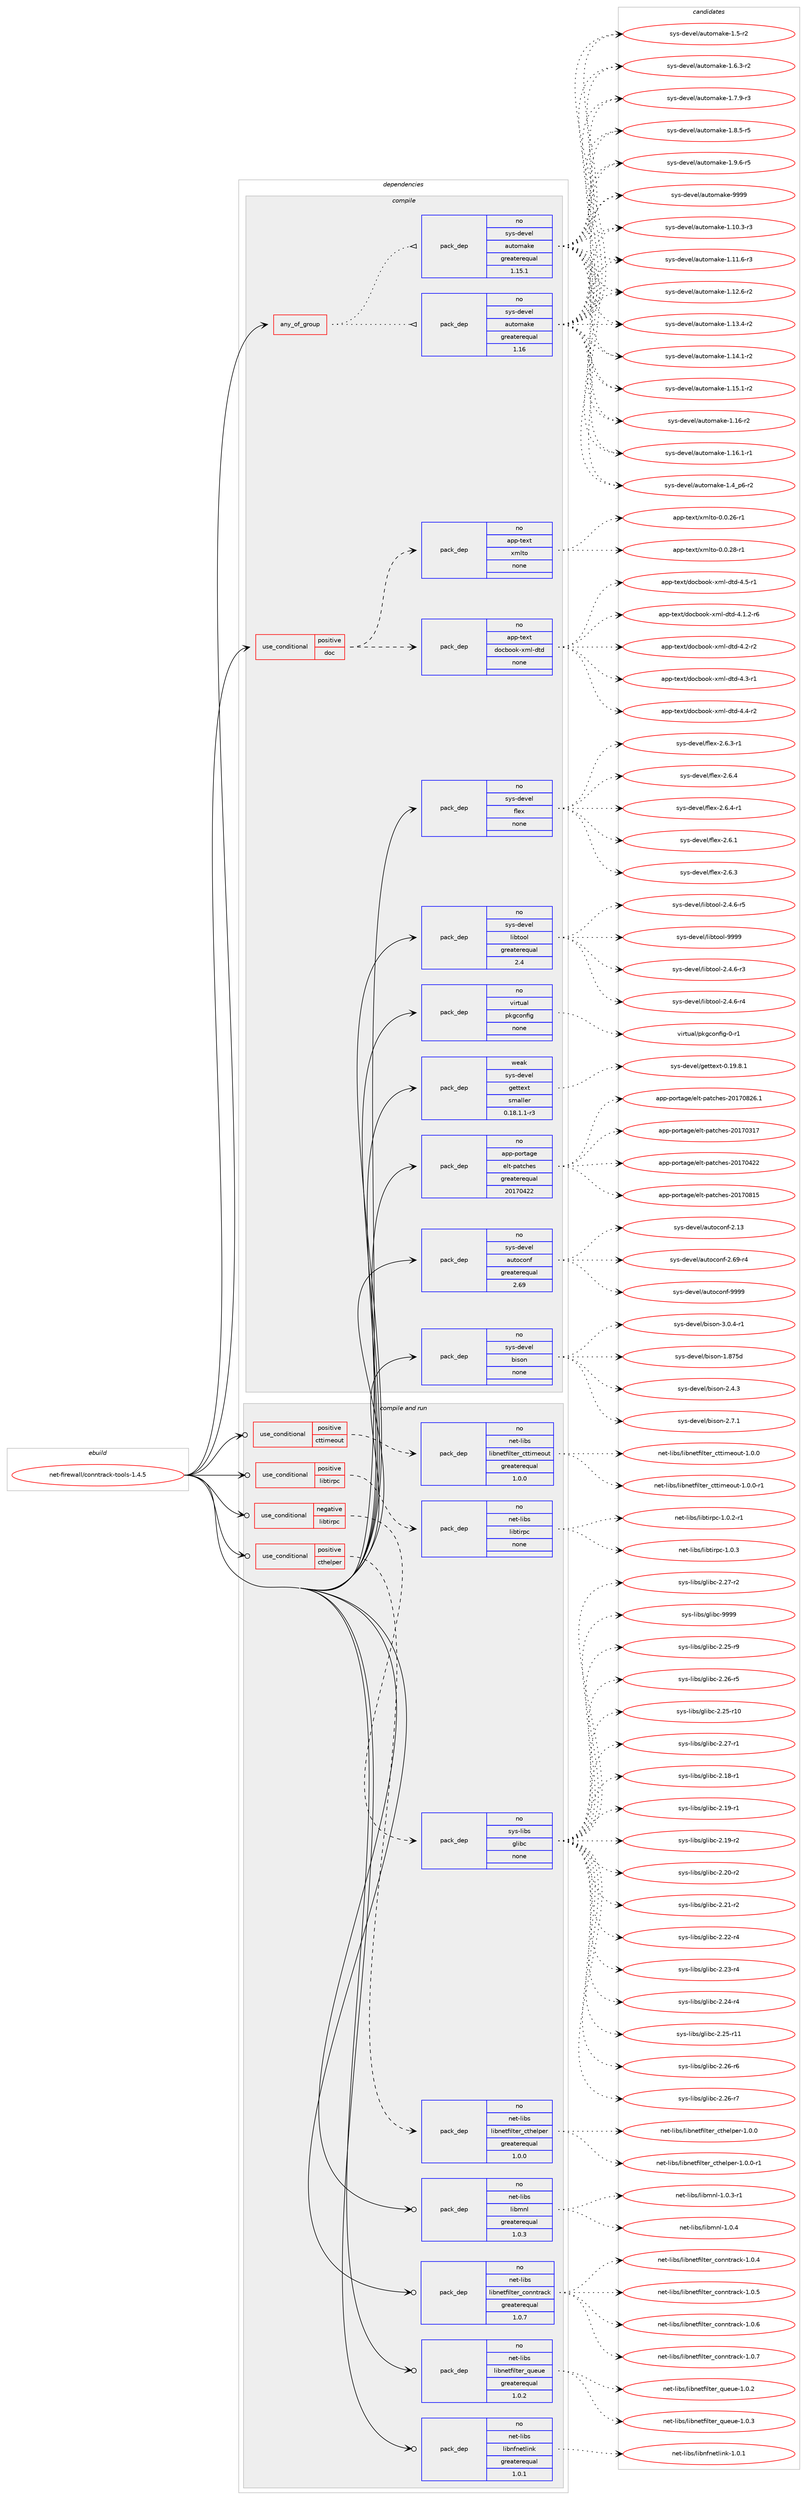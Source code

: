 digraph prolog {

# *************
# Graph options
# *************

newrank=true;
concentrate=true;
compound=true;
graph [rankdir=LR,fontname=Helvetica,fontsize=10,ranksep=1.5];#, ranksep=2.5, nodesep=0.2];
edge  [arrowhead=vee];
node  [fontname=Helvetica,fontsize=10];

# **********
# The ebuild
# **********

subgraph cluster_leftcol {
color=gray;
rank=same;
label=<<i>ebuild</i>>;
id [label="net-firewall/conntrack-tools-1.4.5", color=red, width=4, href="../net-firewall/conntrack-tools-1.4.5.svg"];
}

# ****************
# The dependencies
# ****************

subgraph cluster_midcol {
color=gray;
label=<<i>dependencies</i>>;
subgraph cluster_compile {
fillcolor="#eeeeee";
style=filled;
label=<<i>compile</i>>;
subgraph any26 {
dependency689 [label=<<TABLE BORDER="0" CELLBORDER="1" CELLSPACING="0" CELLPADDING="4"><TR><TD CELLPADDING="10">any_of_group</TD></TR></TABLE>>, shape=none, color=red];subgraph pack509 {
dependency690 [label=<<TABLE BORDER="0" CELLBORDER="1" CELLSPACING="0" CELLPADDING="4" WIDTH="220"><TR><TD ROWSPAN="6" CELLPADDING="30">pack_dep</TD></TR><TR><TD WIDTH="110">no</TD></TR><TR><TD>sys-devel</TD></TR><TR><TD>automake</TD></TR><TR><TD>greaterequal</TD></TR><TR><TD>1.16</TD></TR></TABLE>>, shape=none, color=blue];
}
dependency689:e -> dependency690:w [weight=20,style="dotted",arrowhead="oinv"];
subgraph pack510 {
dependency691 [label=<<TABLE BORDER="0" CELLBORDER="1" CELLSPACING="0" CELLPADDING="4" WIDTH="220"><TR><TD ROWSPAN="6" CELLPADDING="30">pack_dep</TD></TR><TR><TD WIDTH="110">no</TD></TR><TR><TD>sys-devel</TD></TR><TR><TD>automake</TD></TR><TR><TD>greaterequal</TD></TR><TR><TD>1.15.1</TD></TR></TABLE>>, shape=none, color=blue];
}
dependency689:e -> dependency691:w [weight=20,style="dotted",arrowhead="oinv"];
}
id:e -> dependency689:w [weight=20,style="solid",arrowhead="vee"];
subgraph cond155 {
dependency692 [label=<<TABLE BORDER="0" CELLBORDER="1" CELLSPACING="0" CELLPADDING="4"><TR><TD ROWSPAN="3" CELLPADDING="10">use_conditional</TD></TR><TR><TD>positive</TD></TR><TR><TD>doc</TD></TR></TABLE>>, shape=none, color=red];
subgraph pack511 {
dependency693 [label=<<TABLE BORDER="0" CELLBORDER="1" CELLSPACING="0" CELLPADDING="4" WIDTH="220"><TR><TD ROWSPAN="6" CELLPADDING="30">pack_dep</TD></TR><TR><TD WIDTH="110">no</TD></TR><TR><TD>app-text</TD></TR><TR><TD>docbook-xml-dtd</TD></TR><TR><TD>none</TD></TR><TR><TD></TD></TR></TABLE>>, shape=none, color=blue];
}
dependency692:e -> dependency693:w [weight=20,style="dashed",arrowhead="vee"];
subgraph pack512 {
dependency694 [label=<<TABLE BORDER="0" CELLBORDER="1" CELLSPACING="0" CELLPADDING="4" WIDTH="220"><TR><TD ROWSPAN="6" CELLPADDING="30">pack_dep</TD></TR><TR><TD WIDTH="110">no</TD></TR><TR><TD>app-text</TD></TR><TR><TD>xmlto</TD></TR><TR><TD>none</TD></TR><TR><TD></TD></TR></TABLE>>, shape=none, color=blue];
}
dependency692:e -> dependency694:w [weight=20,style="dashed",arrowhead="vee"];
}
id:e -> dependency692:w [weight=20,style="solid",arrowhead="vee"];
subgraph pack513 {
dependency695 [label=<<TABLE BORDER="0" CELLBORDER="1" CELLSPACING="0" CELLPADDING="4" WIDTH="220"><TR><TD ROWSPAN="6" CELLPADDING="30">pack_dep</TD></TR><TR><TD WIDTH="110">no</TD></TR><TR><TD>app-portage</TD></TR><TR><TD>elt-patches</TD></TR><TR><TD>greaterequal</TD></TR><TR><TD>20170422</TD></TR></TABLE>>, shape=none, color=blue];
}
id:e -> dependency695:w [weight=20,style="solid",arrowhead="vee"];
subgraph pack514 {
dependency696 [label=<<TABLE BORDER="0" CELLBORDER="1" CELLSPACING="0" CELLPADDING="4" WIDTH="220"><TR><TD ROWSPAN="6" CELLPADDING="30">pack_dep</TD></TR><TR><TD WIDTH="110">no</TD></TR><TR><TD>sys-devel</TD></TR><TR><TD>autoconf</TD></TR><TR><TD>greaterequal</TD></TR><TR><TD>2.69</TD></TR></TABLE>>, shape=none, color=blue];
}
id:e -> dependency696:w [weight=20,style="solid",arrowhead="vee"];
subgraph pack515 {
dependency697 [label=<<TABLE BORDER="0" CELLBORDER="1" CELLSPACING="0" CELLPADDING="4" WIDTH="220"><TR><TD ROWSPAN="6" CELLPADDING="30">pack_dep</TD></TR><TR><TD WIDTH="110">no</TD></TR><TR><TD>sys-devel</TD></TR><TR><TD>bison</TD></TR><TR><TD>none</TD></TR><TR><TD></TD></TR></TABLE>>, shape=none, color=blue];
}
id:e -> dependency697:w [weight=20,style="solid",arrowhead="vee"];
subgraph pack516 {
dependency698 [label=<<TABLE BORDER="0" CELLBORDER="1" CELLSPACING="0" CELLPADDING="4" WIDTH="220"><TR><TD ROWSPAN="6" CELLPADDING="30">pack_dep</TD></TR><TR><TD WIDTH="110">no</TD></TR><TR><TD>sys-devel</TD></TR><TR><TD>flex</TD></TR><TR><TD>none</TD></TR><TR><TD></TD></TR></TABLE>>, shape=none, color=blue];
}
id:e -> dependency698:w [weight=20,style="solid",arrowhead="vee"];
subgraph pack517 {
dependency699 [label=<<TABLE BORDER="0" CELLBORDER="1" CELLSPACING="0" CELLPADDING="4" WIDTH="220"><TR><TD ROWSPAN="6" CELLPADDING="30">pack_dep</TD></TR><TR><TD WIDTH="110">no</TD></TR><TR><TD>sys-devel</TD></TR><TR><TD>libtool</TD></TR><TR><TD>greaterequal</TD></TR><TR><TD>2.4</TD></TR></TABLE>>, shape=none, color=blue];
}
id:e -> dependency699:w [weight=20,style="solid",arrowhead="vee"];
subgraph pack518 {
dependency700 [label=<<TABLE BORDER="0" CELLBORDER="1" CELLSPACING="0" CELLPADDING="4" WIDTH="220"><TR><TD ROWSPAN="6" CELLPADDING="30">pack_dep</TD></TR><TR><TD WIDTH="110">no</TD></TR><TR><TD>virtual</TD></TR><TR><TD>pkgconfig</TD></TR><TR><TD>none</TD></TR><TR><TD></TD></TR></TABLE>>, shape=none, color=blue];
}
id:e -> dependency700:w [weight=20,style="solid",arrowhead="vee"];
subgraph pack519 {
dependency701 [label=<<TABLE BORDER="0" CELLBORDER="1" CELLSPACING="0" CELLPADDING="4" WIDTH="220"><TR><TD ROWSPAN="6" CELLPADDING="30">pack_dep</TD></TR><TR><TD WIDTH="110">weak</TD></TR><TR><TD>sys-devel</TD></TR><TR><TD>gettext</TD></TR><TR><TD>smaller</TD></TR><TR><TD>0.18.1.1-r3</TD></TR></TABLE>>, shape=none, color=blue];
}
id:e -> dependency701:w [weight=20,style="solid",arrowhead="vee"];
}
subgraph cluster_compileandrun {
fillcolor="#eeeeee";
style=filled;
label=<<i>compile and run</i>>;
subgraph cond156 {
dependency702 [label=<<TABLE BORDER="0" CELLBORDER="1" CELLSPACING="0" CELLPADDING="4"><TR><TD ROWSPAN="3" CELLPADDING="10">use_conditional</TD></TR><TR><TD>negative</TD></TR><TR><TD>libtirpc</TD></TR></TABLE>>, shape=none, color=red];
subgraph pack520 {
dependency703 [label=<<TABLE BORDER="0" CELLBORDER="1" CELLSPACING="0" CELLPADDING="4" WIDTH="220"><TR><TD ROWSPAN="6" CELLPADDING="30">pack_dep</TD></TR><TR><TD WIDTH="110">no</TD></TR><TR><TD>sys-libs</TD></TR><TR><TD>glibc</TD></TR><TR><TD>none</TD></TR><TR><TD></TD></TR></TABLE>>, shape=none, color=blue];
}
dependency702:e -> dependency703:w [weight=20,style="dashed",arrowhead="vee"];
}
id:e -> dependency702:w [weight=20,style="solid",arrowhead="odotvee"];
subgraph cond157 {
dependency704 [label=<<TABLE BORDER="0" CELLBORDER="1" CELLSPACING="0" CELLPADDING="4"><TR><TD ROWSPAN="3" CELLPADDING="10">use_conditional</TD></TR><TR><TD>positive</TD></TR><TR><TD>cthelper</TD></TR></TABLE>>, shape=none, color=red];
subgraph pack521 {
dependency705 [label=<<TABLE BORDER="0" CELLBORDER="1" CELLSPACING="0" CELLPADDING="4" WIDTH="220"><TR><TD ROWSPAN="6" CELLPADDING="30">pack_dep</TD></TR><TR><TD WIDTH="110">no</TD></TR><TR><TD>net-libs</TD></TR><TR><TD>libnetfilter_cthelper</TD></TR><TR><TD>greaterequal</TD></TR><TR><TD>1.0.0</TD></TR></TABLE>>, shape=none, color=blue];
}
dependency704:e -> dependency705:w [weight=20,style="dashed",arrowhead="vee"];
}
id:e -> dependency704:w [weight=20,style="solid",arrowhead="odotvee"];
subgraph cond158 {
dependency706 [label=<<TABLE BORDER="0" CELLBORDER="1" CELLSPACING="0" CELLPADDING="4"><TR><TD ROWSPAN="3" CELLPADDING="10">use_conditional</TD></TR><TR><TD>positive</TD></TR><TR><TD>cttimeout</TD></TR></TABLE>>, shape=none, color=red];
subgraph pack522 {
dependency707 [label=<<TABLE BORDER="0" CELLBORDER="1" CELLSPACING="0" CELLPADDING="4" WIDTH="220"><TR><TD ROWSPAN="6" CELLPADDING="30">pack_dep</TD></TR><TR><TD WIDTH="110">no</TD></TR><TR><TD>net-libs</TD></TR><TR><TD>libnetfilter_cttimeout</TD></TR><TR><TD>greaterequal</TD></TR><TR><TD>1.0.0</TD></TR></TABLE>>, shape=none, color=blue];
}
dependency706:e -> dependency707:w [weight=20,style="dashed",arrowhead="vee"];
}
id:e -> dependency706:w [weight=20,style="solid",arrowhead="odotvee"];
subgraph cond159 {
dependency708 [label=<<TABLE BORDER="0" CELLBORDER="1" CELLSPACING="0" CELLPADDING="4"><TR><TD ROWSPAN="3" CELLPADDING="10">use_conditional</TD></TR><TR><TD>positive</TD></TR><TR><TD>libtirpc</TD></TR></TABLE>>, shape=none, color=red];
subgraph pack523 {
dependency709 [label=<<TABLE BORDER="0" CELLBORDER="1" CELLSPACING="0" CELLPADDING="4" WIDTH="220"><TR><TD ROWSPAN="6" CELLPADDING="30">pack_dep</TD></TR><TR><TD WIDTH="110">no</TD></TR><TR><TD>net-libs</TD></TR><TR><TD>libtirpc</TD></TR><TR><TD>none</TD></TR><TR><TD></TD></TR></TABLE>>, shape=none, color=blue];
}
dependency708:e -> dependency709:w [weight=20,style="dashed",arrowhead="vee"];
}
id:e -> dependency708:w [weight=20,style="solid",arrowhead="odotvee"];
subgraph pack524 {
dependency710 [label=<<TABLE BORDER="0" CELLBORDER="1" CELLSPACING="0" CELLPADDING="4" WIDTH="220"><TR><TD ROWSPAN="6" CELLPADDING="30">pack_dep</TD></TR><TR><TD WIDTH="110">no</TD></TR><TR><TD>net-libs</TD></TR><TR><TD>libmnl</TD></TR><TR><TD>greaterequal</TD></TR><TR><TD>1.0.3</TD></TR></TABLE>>, shape=none, color=blue];
}
id:e -> dependency710:w [weight=20,style="solid",arrowhead="odotvee"];
subgraph pack525 {
dependency711 [label=<<TABLE BORDER="0" CELLBORDER="1" CELLSPACING="0" CELLPADDING="4" WIDTH="220"><TR><TD ROWSPAN="6" CELLPADDING="30">pack_dep</TD></TR><TR><TD WIDTH="110">no</TD></TR><TR><TD>net-libs</TD></TR><TR><TD>libnetfilter_conntrack</TD></TR><TR><TD>greaterequal</TD></TR><TR><TD>1.0.7</TD></TR></TABLE>>, shape=none, color=blue];
}
id:e -> dependency711:w [weight=20,style="solid",arrowhead="odotvee"];
subgraph pack526 {
dependency712 [label=<<TABLE BORDER="0" CELLBORDER="1" CELLSPACING="0" CELLPADDING="4" WIDTH="220"><TR><TD ROWSPAN="6" CELLPADDING="30">pack_dep</TD></TR><TR><TD WIDTH="110">no</TD></TR><TR><TD>net-libs</TD></TR><TR><TD>libnetfilter_queue</TD></TR><TR><TD>greaterequal</TD></TR><TR><TD>1.0.2</TD></TR></TABLE>>, shape=none, color=blue];
}
id:e -> dependency712:w [weight=20,style="solid",arrowhead="odotvee"];
subgraph pack527 {
dependency713 [label=<<TABLE BORDER="0" CELLBORDER="1" CELLSPACING="0" CELLPADDING="4" WIDTH="220"><TR><TD ROWSPAN="6" CELLPADDING="30">pack_dep</TD></TR><TR><TD WIDTH="110">no</TD></TR><TR><TD>net-libs</TD></TR><TR><TD>libnfnetlink</TD></TR><TR><TD>greaterequal</TD></TR><TR><TD>1.0.1</TD></TR></TABLE>>, shape=none, color=blue];
}
id:e -> dependency713:w [weight=20,style="solid",arrowhead="odotvee"];
}
subgraph cluster_run {
fillcolor="#eeeeee";
style=filled;
label=<<i>run</i>>;
}
}

# **************
# The candidates
# **************

subgraph cluster_choices {
rank=same;
color=gray;
label=<<i>candidates</i>>;

subgraph choice509 {
color=black;
nodesep=1;
choice11512111545100101118101108479711711611110997107101454946494846514511451 [label="sys-devel/automake-1.10.3-r3", color=red, width=4,href="../sys-devel/automake-1.10.3-r3.svg"];
choice11512111545100101118101108479711711611110997107101454946494946544511451 [label="sys-devel/automake-1.11.6-r3", color=red, width=4,href="../sys-devel/automake-1.11.6-r3.svg"];
choice11512111545100101118101108479711711611110997107101454946495046544511450 [label="sys-devel/automake-1.12.6-r2", color=red, width=4,href="../sys-devel/automake-1.12.6-r2.svg"];
choice11512111545100101118101108479711711611110997107101454946495146524511450 [label="sys-devel/automake-1.13.4-r2", color=red, width=4,href="../sys-devel/automake-1.13.4-r2.svg"];
choice11512111545100101118101108479711711611110997107101454946495246494511450 [label="sys-devel/automake-1.14.1-r2", color=red, width=4,href="../sys-devel/automake-1.14.1-r2.svg"];
choice11512111545100101118101108479711711611110997107101454946495346494511450 [label="sys-devel/automake-1.15.1-r2", color=red, width=4,href="../sys-devel/automake-1.15.1-r2.svg"];
choice1151211154510010111810110847971171161111099710710145494649544511450 [label="sys-devel/automake-1.16-r2", color=red, width=4,href="../sys-devel/automake-1.16-r2.svg"];
choice11512111545100101118101108479711711611110997107101454946495446494511449 [label="sys-devel/automake-1.16.1-r1", color=red, width=4,href="../sys-devel/automake-1.16.1-r1.svg"];
choice115121115451001011181011084797117116111109971071014549465295112544511450 [label="sys-devel/automake-1.4_p6-r2", color=red, width=4,href="../sys-devel/automake-1.4_p6-r2.svg"];
choice11512111545100101118101108479711711611110997107101454946534511450 [label="sys-devel/automake-1.5-r2", color=red, width=4,href="../sys-devel/automake-1.5-r2.svg"];
choice115121115451001011181011084797117116111109971071014549465446514511450 [label="sys-devel/automake-1.6.3-r2", color=red, width=4,href="../sys-devel/automake-1.6.3-r2.svg"];
choice115121115451001011181011084797117116111109971071014549465546574511451 [label="sys-devel/automake-1.7.9-r3", color=red, width=4,href="../sys-devel/automake-1.7.9-r3.svg"];
choice115121115451001011181011084797117116111109971071014549465646534511453 [label="sys-devel/automake-1.8.5-r5", color=red, width=4,href="../sys-devel/automake-1.8.5-r5.svg"];
choice115121115451001011181011084797117116111109971071014549465746544511453 [label="sys-devel/automake-1.9.6-r5", color=red, width=4,href="../sys-devel/automake-1.9.6-r5.svg"];
choice115121115451001011181011084797117116111109971071014557575757 [label="sys-devel/automake-9999", color=red, width=4,href="../sys-devel/automake-9999.svg"];
dependency690:e -> choice11512111545100101118101108479711711611110997107101454946494846514511451:w [style=dotted,weight="100"];
dependency690:e -> choice11512111545100101118101108479711711611110997107101454946494946544511451:w [style=dotted,weight="100"];
dependency690:e -> choice11512111545100101118101108479711711611110997107101454946495046544511450:w [style=dotted,weight="100"];
dependency690:e -> choice11512111545100101118101108479711711611110997107101454946495146524511450:w [style=dotted,weight="100"];
dependency690:e -> choice11512111545100101118101108479711711611110997107101454946495246494511450:w [style=dotted,weight="100"];
dependency690:e -> choice11512111545100101118101108479711711611110997107101454946495346494511450:w [style=dotted,weight="100"];
dependency690:e -> choice1151211154510010111810110847971171161111099710710145494649544511450:w [style=dotted,weight="100"];
dependency690:e -> choice11512111545100101118101108479711711611110997107101454946495446494511449:w [style=dotted,weight="100"];
dependency690:e -> choice115121115451001011181011084797117116111109971071014549465295112544511450:w [style=dotted,weight="100"];
dependency690:e -> choice11512111545100101118101108479711711611110997107101454946534511450:w [style=dotted,weight="100"];
dependency690:e -> choice115121115451001011181011084797117116111109971071014549465446514511450:w [style=dotted,weight="100"];
dependency690:e -> choice115121115451001011181011084797117116111109971071014549465546574511451:w [style=dotted,weight="100"];
dependency690:e -> choice115121115451001011181011084797117116111109971071014549465646534511453:w [style=dotted,weight="100"];
dependency690:e -> choice115121115451001011181011084797117116111109971071014549465746544511453:w [style=dotted,weight="100"];
dependency690:e -> choice115121115451001011181011084797117116111109971071014557575757:w [style=dotted,weight="100"];
}
subgraph choice510 {
color=black;
nodesep=1;
choice11512111545100101118101108479711711611110997107101454946494846514511451 [label="sys-devel/automake-1.10.3-r3", color=red, width=4,href="../sys-devel/automake-1.10.3-r3.svg"];
choice11512111545100101118101108479711711611110997107101454946494946544511451 [label="sys-devel/automake-1.11.6-r3", color=red, width=4,href="../sys-devel/automake-1.11.6-r3.svg"];
choice11512111545100101118101108479711711611110997107101454946495046544511450 [label="sys-devel/automake-1.12.6-r2", color=red, width=4,href="../sys-devel/automake-1.12.6-r2.svg"];
choice11512111545100101118101108479711711611110997107101454946495146524511450 [label="sys-devel/automake-1.13.4-r2", color=red, width=4,href="../sys-devel/automake-1.13.4-r2.svg"];
choice11512111545100101118101108479711711611110997107101454946495246494511450 [label="sys-devel/automake-1.14.1-r2", color=red, width=4,href="../sys-devel/automake-1.14.1-r2.svg"];
choice11512111545100101118101108479711711611110997107101454946495346494511450 [label="sys-devel/automake-1.15.1-r2", color=red, width=4,href="../sys-devel/automake-1.15.1-r2.svg"];
choice1151211154510010111810110847971171161111099710710145494649544511450 [label="sys-devel/automake-1.16-r2", color=red, width=4,href="../sys-devel/automake-1.16-r2.svg"];
choice11512111545100101118101108479711711611110997107101454946495446494511449 [label="sys-devel/automake-1.16.1-r1", color=red, width=4,href="../sys-devel/automake-1.16.1-r1.svg"];
choice115121115451001011181011084797117116111109971071014549465295112544511450 [label="sys-devel/automake-1.4_p6-r2", color=red, width=4,href="../sys-devel/automake-1.4_p6-r2.svg"];
choice11512111545100101118101108479711711611110997107101454946534511450 [label="sys-devel/automake-1.5-r2", color=red, width=4,href="../sys-devel/automake-1.5-r2.svg"];
choice115121115451001011181011084797117116111109971071014549465446514511450 [label="sys-devel/automake-1.6.3-r2", color=red, width=4,href="../sys-devel/automake-1.6.3-r2.svg"];
choice115121115451001011181011084797117116111109971071014549465546574511451 [label="sys-devel/automake-1.7.9-r3", color=red, width=4,href="../sys-devel/automake-1.7.9-r3.svg"];
choice115121115451001011181011084797117116111109971071014549465646534511453 [label="sys-devel/automake-1.8.5-r5", color=red, width=4,href="../sys-devel/automake-1.8.5-r5.svg"];
choice115121115451001011181011084797117116111109971071014549465746544511453 [label="sys-devel/automake-1.9.6-r5", color=red, width=4,href="../sys-devel/automake-1.9.6-r5.svg"];
choice115121115451001011181011084797117116111109971071014557575757 [label="sys-devel/automake-9999", color=red, width=4,href="../sys-devel/automake-9999.svg"];
dependency691:e -> choice11512111545100101118101108479711711611110997107101454946494846514511451:w [style=dotted,weight="100"];
dependency691:e -> choice11512111545100101118101108479711711611110997107101454946494946544511451:w [style=dotted,weight="100"];
dependency691:e -> choice11512111545100101118101108479711711611110997107101454946495046544511450:w [style=dotted,weight="100"];
dependency691:e -> choice11512111545100101118101108479711711611110997107101454946495146524511450:w [style=dotted,weight="100"];
dependency691:e -> choice11512111545100101118101108479711711611110997107101454946495246494511450:w [style=dotted,weight="100"];
dependency691:e -> choice11512111545100101118101108479711711611110997107101454946495346494511450:w [style=dotted,weight="100"];
dependency691:e -> choice1151211154510010111810110847971171161111099710710145494649544511450:w [style=dotted,weight="100"];
dependency691:e -> choice11512111545100101118101108479711711611110997107101454946495446494511449:w [style=dotted,weight="100"];
dependency691:e -> choice115121115451001011181011084797117116111109971071014549465295112544511450:w [style=dotted,weight="100"];
dependency691:e -> choice11512111545100101118101108479711711611110997107101454946534511450:w [style=dotted,weight="100"];
dependency691:e -> choice115121115451001011181011084797117116111109971071014549465446514511450:w [style=dotted,weight="100"];
dependency691:e -> choice115121115451001011181011084797117116111109971071014549465546574511451:w [style=dotted,weight="100"];
dependency691:e -> choice115121115451001011181011084797117116111109971071014549465646534511453:w [style=dotted,weight="100"];
dependency691:e -> choice115121115451001011181011084797117116111109971071014549465746544511453:w [style=dotted,weight="100"];
dependency691:e -> choice115121115451001011181011084797117116111109971071014557575757:w [style=dotted,weight="100"];
}
subgraph choice511 {
color=black;
nodesep=1;
choice971121124511610112011647100111999811111110745120109108451001161004552464946504511454 [label="app-text/docbook-xml-dtd-4.1.2-r6", color=red, width=4,href="../app-text/docbook-xml-dtd-4.1.2-r6.svg"];
choice97112112451161011201164710011199981111111074512010910845100116100455246504511450 [label="app-text/docbook-xml-dtd-4.2-r2", color=red, width=4,href="../app-text/docbook-xml-dtd-4.2-r2.svg"];
choice97112112451161011201164710011199981111111074512010910845100116100455246514511449 [label="app-text/docbook-xml-dtd-4.3-r1", color=red, width=4,href="../app-text/docbook-xml-dtd-4.3-r1.svg"];
choice97112112451161011201164710011199981111111074512010910845100116100455246524511450 [label="app-text/docbook-xml-dtd-4.4-r2", color=red, width=4,href="../app-text/docbook-xml-dtd-4.4-r2.svg"];
choice97112112451161011201164710011199981111111074512010910845100116100455246534511449 [label="app-text/docbook-xml-dtd-4.5-r1", color=red, width=4,href="../app-text/docbook-xml-dtd-4.5-r1.svg"];
dependency693:e -> choice971121124511610112011647100111999811111110745120109108451001161004552464946504511454:w [style=dotted,weight="100"];
dependency693:e -> choice97112112451161011201164710011199981111111074512010910845100116100455246504511450:w [style=dotted,weight="100"];
dependency693:e -> choice97112112451161011201164710011199981111111074512010910845100116100455246514511449:w [style=dotted,weight="100"];
dependency693:e -> choice97112112451161011201164710011199981111111074512010910845100116100455246524511450:w [style=dotted,weight="100"];
dependency693:e -> choice97112112451161011201164710011199981111111074512010910845100116100455246534511449:w [style=dotted,weight="100"];
}
subgraph choice512 {
color=black;
nodesep=1;
choice971121124511610112011647120109108116111454846484650544511449 [label="app-text/xmlto-0.0.26-r1", color=red, width=4,href="../app-text/xmlto-0.0.26-r1.svg"];
choice971121124511610112011647120109108116111454846484650564511449 [label="app-text/xmlto-0.0.28-r1", color=red, width=4,href="../app-text/xmlto-0.0.28-r1.svg"];
dependency694:e -> choice971121124511610112011647120109108116111454846484650544511449:w [style=dotted,weight="100"];
dependency694:e -> choice971121124511610112011647120109108116111454846484650564511449:w [style=dotted,weight="100"];
}
subgraph choice513 {
color=black;
nodesep=1;
choice97112112451121111141169710310147101108116451129711699104101115455048495548514955 [label="app-portage/elt-patches-20170317", color=red, width=4,href="../app-portage/elt-patches-20170317.svg"];
choice97112112451121111141169710310147101108116451129711699104101115455048495548525050 [label="app-portage/elt-patches-20170422", color=red, width=4,href="../app-portage/elt-patches-20170422.svg"];
choice97112112451121111141169710310147101108116451129711699104101115455048495548564953 [label="app-portage/elt-patches-20170815", color=red, width=4,href="../app-portage/elt-patches-20170815.svg"];
choice971121124511211111411697103101471011081164511297116991041011154550484955485650544649 [label="app-portage/elt-patches-20170826.1", color=red, width=4,href="../app-portage/elt-patches-20170826.1.svg"];
dependency695:e -> choice97112112451121111141169710310147101108116451129711699104101115455048495548514955:w [style=dotted,weight="100"];
dependency695:e -> choice97112112451121111141169710310147101108116451129711699104101115455048495548525050:w [style=dotted,weight="100"];
dependency695:e -> choice97112112451121111141169710310147101108116451129711699104101115455048495548564953:w [style=dotted,weight="100"];
dependency695:e -> choice971121124511211111411697103101471011081164511297116991041011154550484955485650544649:w [style=dotted,weight="100"];
}
subgraph choice514 {
color=black;
nodesep=1;
choice115121115451001011181011084797117116111991111101024550464951 [label="sys-devel/autoconf-2.13", color=red, width=4,href="../sys-devel/autoconf-2.13.svg"];
choice1151211154510010111810110847971171161119911111010245504654574511452 [label="sys-devel/autoconf-2.69-r4", color=red, width=4,href="../sys-devel/autoconf-2.69-r4.svg"];
choice115121115451001011181011084797117116111991111101024557575757 [label="sys-devel/autoconf-9999", color=red, width=4,href="../sys-devel/autoconf-9999.svg"];
dependency696:e -> choice115121115451001011181011084797117116111991111101024550464951:w [style=dotted,weight="100"];
dependency696:e -> choice1151211154510010111810110847971171161119911111010245504654574511452:w [style=dotted,weight="100"];
dependency696:e -> choice115121115451001011181011084797117116111991111101024557575757:w [style=dotted,weight="100"];
}
subgraph choice515 {
color=black;
nodesep=1;
choice115121115451001011181011084798105115111110454946565553100 [label="sys-devel/bison-1.875d", color=red, width=4,href="../sys-devel/bison-1.875d.svg"];
choice115121115451001011181011084798105115111110455046524651 [label="sys-devel/bison-2.4.3", color=red, width=4,href="../sys-devel/bison-2.4.3.svg"];
choice115121115451001011181011084798105115111110455046554649 [label="sys-devel/bison-2.7.1", color=red, width=4,href="../sys-devel/bison-2.7.1.svg"];
choice1151211154510010111810110847981051151111104551464846524511449 [label="sys-devel/bison-3.0.4-r1", color=red, width=4,href="../sys-devel/bison-3.0.4-r1.svg"];
dependency697:e -> choice115121115451001011181011084798105115111110454946565553100:w [style=dotted,weight="100"];
dependency697:e -> choice115121115451001011181011084798105115111110455046524651:w [style=dotted,weight="100"];
dependency697:e -> choice115121115451001011181011084798105115111110455046554649:w [style=dotted,weight="100"];
dependency697:e -> choice1151211154510010111810110847981051151111104551464846524511449:w [style=dotted,weight="100"];
}
subgraph choice516 {
color=black;
nodesep=1;
choice1151211154510010111810110847102108101120455046544649 [label="sys-devel/flex-2.6.1", color=red, width=4,href="../sys-devel/flex-2.6.1.svg"];
choice1151211154510010111810110847102108101120455046544651 [label="sys-devel/flex-2.6.3", color=red, width=4,href="../sys-devel/flex-2.6.3.svg"];
choice11512111545100101118101108471021081011204550465446514511449 [label="sys-devel/flex-2.6.3-r1", color=red, width=4,href="../sys-devel/flex-2.6.3-r1.svg"];
choice1151211154510010111810110847102108101120455046544652 [label="sys-devel/flex-2.6.4", color=red, width=4,href="../sys-devel/flex-2.6.4.svg"];
choice11512111545100101118101108471021081011204550465446524511449 [label="sys-devel/flex-2.6.4-r1", color=red, width=4,href="../sys-devel/flex-2.6.4-r1.svg"];
dependency698:e -> choice1151211154510010111810110847102108101120455046544649:w [style=dotted,weight="100"];
dependency698:e -> choice1151211154510010111810110847102108101120455046544651:w [style=dotted,weight="100"];
dependency698:e -> choice11512111545100101118101108471021081011204550465446514511449:w [style=dotted,weight="100"];
dependency698:e -> choice1151211154510010111810110847102108101120455046544652:w [style=dotted,weight="100"];
dependency698:e -> choice11512111545100101118101108471021081011204550465446524511449:w [style=dotted,weight="100"];
}
subgraph choice517 {
color=black;
nodesep=1;
choice1151211154510010111810110847108105981161111111084550465246544511451 [label="sys-devel/libtool-2.4.6-r3", color=red, width=4,href="../sys-devel/libtool-2.4.6-r3.svg"];
choice1151211154510010111810110847108105981161111111084550465246544511452 [label="sys-devel/libtool-2.4.6-r4", color=red, width=4,href="../sys-devel/libtool-2.4.6-r4.svg"];
choice1151211154510010111810110847108105981161111111084550465246544511453 [label="sys-devel/libtool-2.4.6-r5", color=red, width=4,href="../sys-devel/libtool-2.4.6-r5.svg"];
choice1151211154510010111810110847108105981161111111084557575757 [label="sys-devel/libtool-9999", color=red, width=4,href="../sys-devel/libtool-9999.svg"];
dependency699:e -> choice1151211154510010111810110847108105981161111111084550465246544511451:w [style=dotted,weight="100"];
dependency699:e -> choice1151211154510010111810110847108105981161111111084550465246544511452:w [style=dotted,weight="100"];
dependency699:e -> choice1151211154510010111810110847108105981161111111084550465246544511453:w [style=dotted,weight="100"];
dependency699:e -> choice1151211154510010111810110847108105981161111111084557575757:w [style=dotted,weight="100"];
}
subgraph choice518 {
color=black;
nodesep=1;
choice11810511411611797108471121071039911111010210510345484511449 [label="virtual/pkgconfig-0-r1", color=red, width=4,href="../virtual/pkgconfig-0-r1.svg"];
dependency700:e -> choice11810511411611797108471121071039911111010210510345484511449:w [style=dotted,weight="100"];
}
subgraph choice519 {
color=black;
nodesep=1;
choice1151211154510010111810110847103101116116101120116454846495746564649 [label="sys-devel/gettext-0.19.8.1", color=red, width=4,href="../sys-devel/gettext-0.19.8.1.svg"];
dependency701:e -> choice1151211154510010111810110847103101116116101120116454846495746564649:w [style=dotted,weight="100"];
}
subgraph choice520 {
color=black;
nodesep=1;
choice115121115451081059811547103108105989945504650534511457 [label="sys-libs/glibc-2.25-r9", color=red, width=4,href="../sys-libs/glibc-2.25-r9.svg"];
choice115121115451081059811547103108105989945504650544511453 [label="sys-libs/glibc-2.26-r5", color=red, width=4,href="../sys-libs/glibc-2.26-r5.svg"];
choice11512111545108105981154710310810598994550465053451144948 [label="sys-libs/glibc-2.25-r10", color=red, width=4,href="../sys-libs/glibc-2.25-r10.svg"];
choice115121115451081059811547103108105989945504650554511449 [label="sys-libs/glibc-2.27-r1", color=red, width=4,href="../sys-libs/glibc-2.27-r1.svg"];
choice115121115451081059811547103108105989945504649564511449 [label="sys-libs/glibc-2.18-r1", color=red, width=4,href="../sys-libs/glibc-2.18-r1.svg"];
choice115121115451081059811547103108105989945504649574511449 [label="sys-libs/glibc-2.19-r1", color=red, width=4,href="../sys-libs/glibc-2.19-r1.svg"];
choice115121115451081059811547103108105989945504649574511450 [label="sys-libs/glibc-2.19-r2", color=red, width=4,href="../sys-libs/glibc-2.19-r2.svg"];
choice115121115451081059811547103108105989945504650484511450 [label="sys-libs/glibc-2.20-r2", color=red, width=4,href="../sys-libs/glibc-2.20-r2.svg"];
choice115121115451081059811547103108105989945504650494511450 [label="sys-libs/glibc-2.21-r2", color=red, width=4,href="../sys-libs/glibc-2.21-r2.svg"];
choice115121115451081059811547103108105989945504650504511452 [label="sys-libs/glibc-2.22-r4", color=red, width=4,href="../sys-libs/glibc-2.22-r4.svg"];
choice115121115451081059811547103108105989945504650514511452 [label="sys-libs/glibc-2.23-r4", color=red, width=4,href="../sys-libs/glibc-2.23-r4.svg"];
choice115121115451081059811547103108105989945504650524511452 [label="sys-libs/glibc-2.24-r4", color=red, width=4,href="../sys-libs/glibc-2.24-r4.svg"];
choice11512111545108105981154710310810598994550465053451144949 [label="sys-libs/glibc-2.25-r11", color=red, width=4,href="../sys-libs/glibc-2.25-r11.svg"];
choice115121115451081059811547103108105989945504650544511454 [label="sys-libs/glibc-2.26-r6", color=red, width=4,href="../sys-libs/glibc-2.26-r6.svg"];
choice115121115451081059811547103108105989945504650544511455 [label="sys-libs/glibc-2.26-r7", color=red, width=4,href="../sys-libs/glibc-2.26-r7.svg"];
choice115121115451081059811547103108105989945504650554511450 [label="sys-libs/glibc-2.27-r2", color=red, width=4,href="../sys-libs/glibc-2.27-r2.svg"];
choice11512111545108105981154710310810598994557575757 [label="sys-libs/glibc-9999", color=red, width=4,href="../sys-libs/glibc-9999.svg"];
dependency703:e -> choice115121115451081059811547103108105989945504650534511457:w [style=dotted,weight="100"];
dependency703:e -> choice115121115451081059811547103108105989945504650544511453:w [style=dotted,weight="100"];
dependency703:e -> choice11512111545108105981154710310810598994550465053451144948:w [style=dotted,weight="100"];
dependency703:e -> choice115121115451081059811547103108105989945504650554511449:w [style=dotted,weight="100"];
dependency703:e -> choice115121115451081059811547103108105989945504649564511449:w [style=dotted,weight="100"];
dependency703:e -> choice115121115451081059811547103108105989945504649574511449:w [style=dotted,weight="100"];
dependency703:e -> choice115121115451081059811547103108105989945504649574511450:w [style=dotted,weight="100"];
dependency703:e -> choice115121115451081059811547103108105989945504650484511450:w [style=dotted,weight="100"];
dependency703:e -> choice115121115451081059811547103108105989945504650494511450:w [style=dotted,weight="100"];
dependency703:e -> choice115121115451081059811547103108105989945504650504511452:w [style=dotted,weight="100"];
dependency703:e -> choice115121115451081059811547103108105989945504650514511452:w [style=dotted,weight="100"];
dependency703:e -> choice115121115451081059811547103108105989945504650524511452:w [style=dotted,weight="100"];
dependency703:e -> choice11512111545108105981154710310810598994550465053451144949:w [style=dotted,weight="100"];
dependency703:e -> choice115121115451081059811547103108105989945504650544511454:w [style=dotted,weight="100"];
dependency703:e -> choice115121115451081059811547103108105989945504650544511455:w [style=dotted,weight="100"];
dependency703:e -> choice115121115451081059811547103108105989945504650554511450:w [style=dotted,weight="100"];
dependency703:e -> choice11512111545108105981154710310810598994557575757:w [style=dotted,weight="100"];
}
subgraph choice521 {
color=black;
nodesep=1;
choice110101116451081059811547108105981101011161021051081161011149599116104101108112101114454946484648 [label="net-libs/libnetfilter_cthelper-1.0.0", color=red, width=4,href="../net-libs/libnetfilter_cthelper-1.0.0.svg"];
choice1101011164510810598115471081059811010111610210510811610111495991161041011081121011144549464846484511449 [label="net-libs/libnetfilter_cthelper-1.0.0-r1", color=red, width=4,href="../net-libs/libnetfilter_cthelper-1.0.0-r1.svg"];
dependency705:e -> choice110101116451081059811547108105981101011161021051081161011149599116104101108112101114454946484648:w [style=dotted,weight="100"];
dependency705:e -> choice1101011164510810598115471081059811010111610210510811610111495991161041011081121011144549464846484511449:w [style=dotted,weight="100"];
}
subgraph choice522 {
color=black;
nodesep=1;
choice110101116451081059811547108105981101011161021051081161011149599116116105109101111117116454946484648 [label="net-libs/libnetfilter_cttimeout-1.0.0", color=red, width=4,href="../net-libs/libnetfilter_cttimeout-1.0.0.svg"];
choice1101011164510810598115471081059811010111610210510811610111495991161161051091011111171164549464846484511449 [label="net-libs/libnetfilter_cttimeout-1.0.0-r1", color=red, width=4,href="../net-libs/libnetfilter_cttimeout-1.0.0-r1.svg"];
dependency707:e -> choice110101116451081059811547108105981101011161021051081161011149599116116105109101111117116454946484648:w [style=dotted,weight="100"];
dependency707:e -> choice1101011164510810598115471081059811010111610210510811610111495991161161051091011111171164549464846484511449:w [style=dotted,weight="100"];
}
subgraph choice523 {
color=black;
nodesep=1;
choice11010111645108105981154710810598116105114112994549464846504511449 [label="net-libs/libtirpc-1.0.2-r1", color=red, width=4,href="../net-libs/libtirpc-1.0.2-r1.svg"];
choice1101011164510810598115471081059811610511411299454946484651 [label="net-libs/libtirpc-1.0.3", color=red, width=4,href="../net-libs/libtirpc-1.0.3.svg"];
dependency709:e -> choice11010111645108105981154710810598116105114112994549464846504511449:w [style=dotted,weight="100"];
dependency709:e -> choice1101011164510810598115471081059811610511411299454946484651:w [style=dotted,weight="100"];
}
subgraph choice524 {
color=black;
nodesep=1;
choice110101116451081059811547108105981091101084549464846514511449 [label="net-libs/libmnl-1.0.3-r1", color=red, width=4,href="../net-libs/libmnl-1.0.3-r1.svg"];
choice11010111645108105981154710810598109110108454946484652 [label="net-libs/libmnl-1.0.4", color=red, width=4,href="../net-libs/libmnl-1.0.4.svg"];
dependency710:e -> choice110101116451081059811547108105981091101084549464846514511449:w [style=dotted,weight="100"];
dependency710:e -> choice11010111645108105981154710810598109110108454946484652:w [style=dotted,weight="100"];
}
subgraph choice525 {
color=black;
nodesep=1;
choice1101011164510810598115471081059811010111610210510811610111495991111101101161149799107454946484652 [label="net-libs/libnetfilter_conntrack-1.0.4", color=red, width=4,href="../net-libs/libnetfilter_conntrack-1.0.4.svg"];
choice1101011164510810598115471081059811010111610210510811610111495991111101101161149799107454946484653 [label="net-libs/libnetfilter_conntrack-1.0.5", color=red, width=4,href="../net-libs/libnetfilter_conntrack-1.0.5.svg"];
choice1101011164510810598115471081059811010111610210510811610111495991111101101161149799107454946484654 [label="net-libs/libnetfilter_conntrack-1.0.6", color=red, width=4,href="../net-libs/libnetfilter_conntrack-1.0.6.svg"];
choice1101011164510810598115471081059811010111610210510811610111495991111101101161149799107454946484655 [label="net-libs/libnetfilter_conntrack-1.0.7", color=red, width=4,href="../net-libs/libnetfilter_conntrack-1.0.7.svg"];
dependency711:e -> choice1101011164510810598115471081059811010111610210510811610111495991111101101161149799107454946484652:w [style=dotted,weight="100"];
dependency711:e -> choice1101011164510810598115471081059811010111610210510811610111495991111101101161149799107454946484653:w [style=dotted,weight="100"];
dependency711:e -> choice1101011164510810598115471081059811010111610210510811610111495991111101101161149799107454946484654:w [style=dotted,weight="100"];
dependency711:e -> choice1101011164510810598115471081059811010111610210510811610111495991111101101161149799107454946484655:w [style=dotted,weight="100"];
}
subgraph choice526 {
color=black;
nodesep=1;
choice1101011164510810598115471081059811010111610210510811610111495113117101117101454946484650 [label="net-libs/libnetfilter_queue-1.0.2", color=red, width=4,href="../net-libs/libnetfilter_queue-1.0.2.svg"];
choice1101011164510810598115471081059811010111610210510811610111495113117101117101454946484651 [label="net-libs/libnetfilter_queue-1.0.3", color=red, width=4,href="../net-libs/libnetfilter_queue-1.0.3.svg"];
dependency712:e -> choice1101011164510810598115471081059811010111610210510811610111495113117101117101454946484650:w [style=dotted,weight="100"];
dependency712:e -> choice1101011164510810598115471081059811010111610210510811610111495113117101117101454946484651:w [style=dotted,weight="100"];
}
subgraph choice527 {
color=black;
nodesep=1;
choice11010111645108105981154710810598110102110101116108105110107454946484649 [label="net-libs/libnfnetlink-1.0.1", color=red, width=4,href="../net-libs/libnfnetlink-1.0.1.svg"];
dependency713:e -> choice11010111645108105981154710810598110102110101116108105110107454946484649:w [style=dotted,weight="100"];
}
}

}
